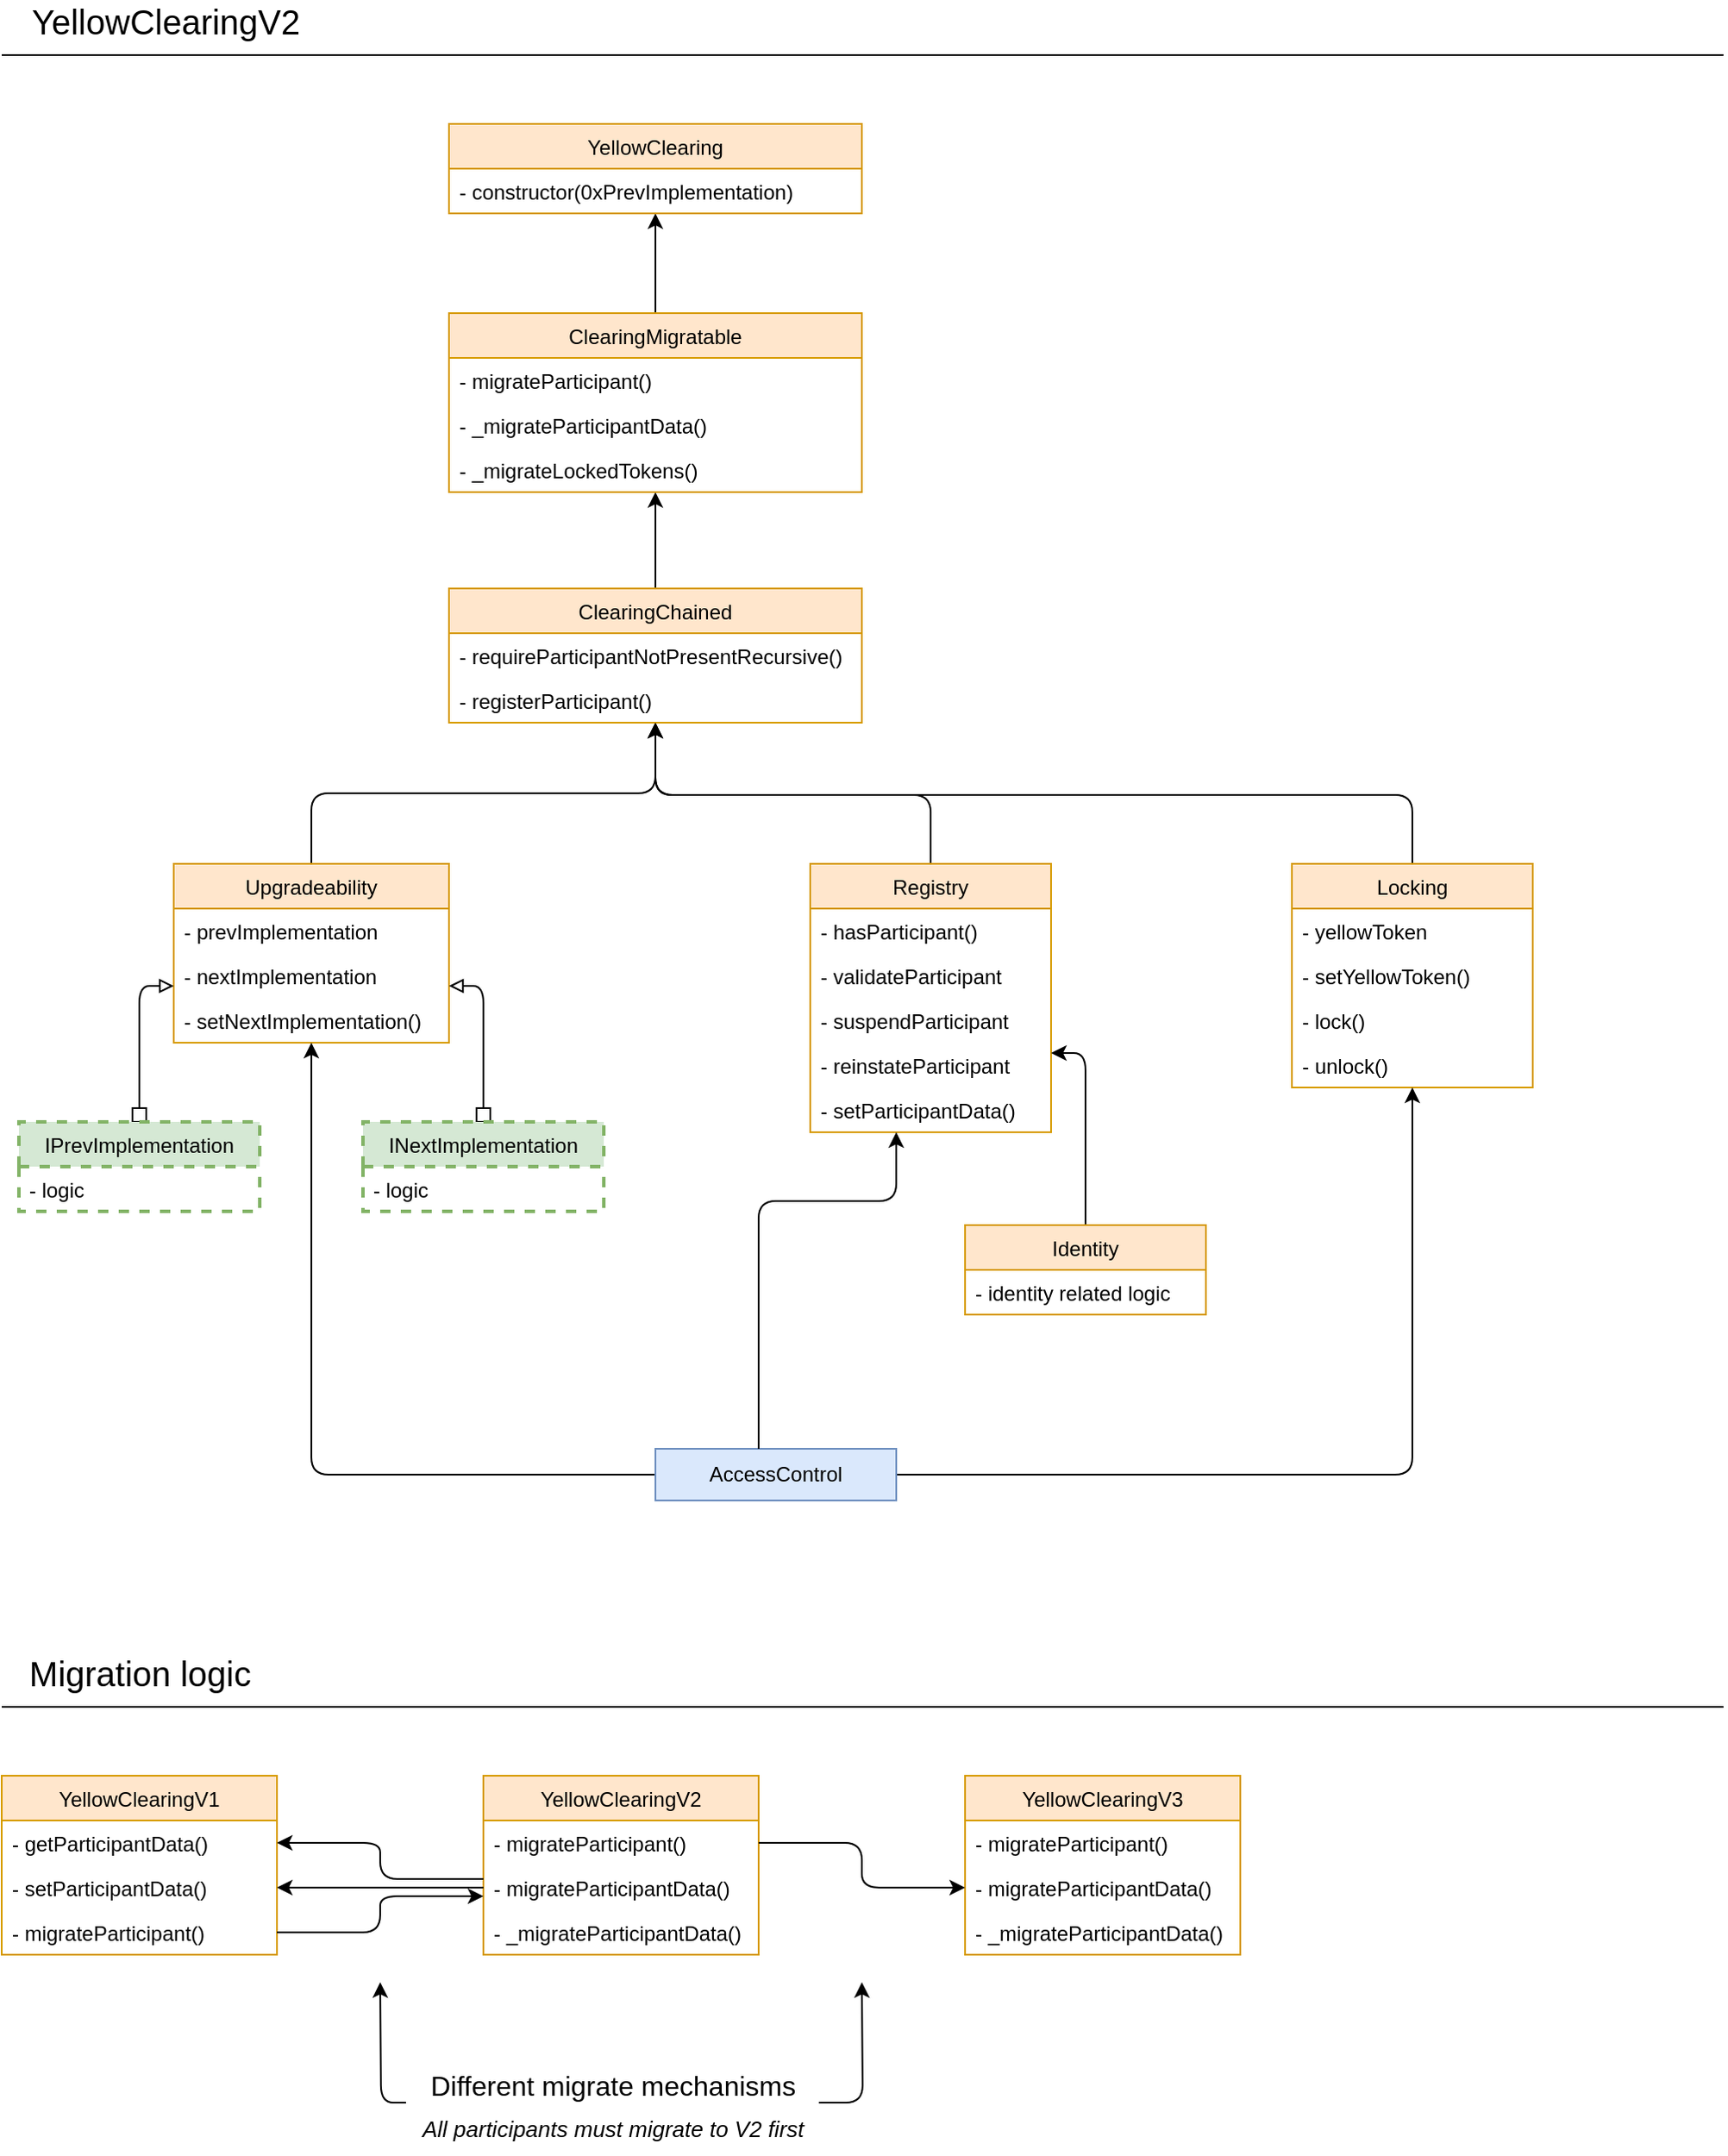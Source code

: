 <mxfile>
    <diagram id="poaGRXEQik0mPC6KGio3" name="Page-1">
        <mxGraphModel dx="781" dy="675" grid="1" gridSize="10" guides="1" tooltips="1" connect="1" arrows="1" fold="1" page="1" pageScale="1" pageWidth="827" pageHeight="1169" math="0" shadow="0">
            <root>
                <mxCell id="0"/>
                <mxCell id="1" parent="0"/>
                <mxCell id="48" style="edgeStyle=orthogonalEdgeStyle;html=1;startArrow=none;startFill=0;endArrow=classic;endFill=1;" edge="1" parent="1" source="9" target="22">
                    <mxGeometry relative="1" as="geometry"/>
                </mxCell>
                <mxCell id="9" value="Upgradeability" style="swimlane;fontStyle=0;childLayout=stackLayout;horizontal=1;startSize=26;fillColor=#ffe6cc;horizontalStack=0;resizeParent=1;resizeParentMax=0;resizeLast=0;collapsible=1;marginBottom=0;strokeColor=#d79b00;swimlaneFillColor=default;" parent="1" vertex="1">
                    <mxGeometry x="100" y="510" width="160" height="104" as="geometry"/>
                </mxCell>
                <mxCell id="51" value="- prevImplementation" style="text;strokeColor=none;fillColor=none;align=left;verticalAlign=top;spacingLeft=4;spacingRight=4;overflow=hidden;rotatable=0;points=[[0,0.5],[1,0.5]];portConstraint=eastwest;" vertex="1" parent="9">
                    <mxGeometry y="26" width="160" height="26" as="geometry"/>
                </mxCell>
                <mxCell id="52" value="- nextImplementation" style="text;strokeColor=none;fillColor=none;align=left;verticalAlign=top;spacingLeft=4;spacingRight=4;overflow=hidden;rotatable=0;points=[[0,0.5],[1,0.5]];portConstraint=eastwest;" vertex="1" parent="9">
                    <mxGeometry y="52" width="160" height="26" as="geometry"/>
                </mxCell>
                <mxCell id="53" value="- setNextImplementation()" style="text;strokeColor=none;fillColor=none;align=left;verticalAlign=top;spacingLeft=4;spacingRight=4;overflow=hidden;rotatable=0;points=[[0,0.5],[1,0.5]];portConstraint=eastwest;" vertex="1" parent="9">
                    <mxGeometry y="78" width="160" height="26" as="geometry"/>
                </mxCell>
                <mxCell id="38" style="edgeStyle=orthogonalEdgeStyle;html=1;startArrow=box;startFill=0;endArrow=block;endFill=0;" edge="1" parent="1" source="12" target="9">
                    <mxGeometry relative="1" as="geometry">
                        <Array as="points">
                            <mxPoint x="80" y="581"/>
                            <mxPoint x="150" y="581"/>
                        </Array>
                    </mxGeometry>
                </mxCell>
                <mxCell id="12" value="IPrevImplementation" style="swimlane;fontStyle=0;childLayout=stackLayout;horizontal=1;startSize=26;fillColor=#d5e8d4;horizontalStack=0;resizeParent=1;resizeParentMax=0;resizeLast=0;collapsible=1;marginBottom=0;strokeColor=#82b366;swimlaneFillColor=default;strokeWidth=2;dashed=1;" parent="1" vertex="1">
                    <mxGeometry x="10" y="660" width="140" height="52" as="geometry"/>
                </mxCell>
                <mxCell id="13" value="- logic" style="text;strokeColor=none;fillColor=none;align=left;verticalAlign=top;spacingLeft=4;spacingRight=4;overflow=hidden;rotatable=0;points=[[0,0.5],[1,0.5]];portConstraint=eastwest;" parent="12" vertex="1">
                    <mxGeometry y="26" width="140" height="26" as="geometry"/>
                </mxCell>
                <mxCell id="50" style="edgeStyle=orthogonalEdgeStyle;html=1;startArrow=none;startFill=0;endArrow=classic;endFill=1;" edge="1" parent="1" source="16" target="22">
                    <mxGeometry relative="1" as="geometry">
                        <Array as="points">
                            <mxPoint x="820" y="470"/>
                            <mxPoint x="380" y="470"/>
                        </Array>
                    </mxGeometry>
                </mxCell>
                <mxCell id="16" value="Locking" style="swimlane;fontStyle=0;childLayout=stackLayout;horizontal=1;startSize=26;fillColor=#ffe6cc;horizontalStack=0;resizeParent=1;resizeParentMax=0;resizeLast=0;collapsible=1;marginBottom=0;strokeColor=#d79b00;swimlaneFillColor=default;" parent="1" vertex="1">
                    <mxGeometry x="750" y="510" width="140" height="130" as="geometry"/>
                </mxCell>
                <mxCell id="64" value="- yellowToken" style="text;strokeColor=none;fillColor=none;align=left;verticalAlign=top;spacingLeft=4;spacingRight=4;overflow=hidden;rotatable=0;points=[[0,0.5],[1,0.5]];portConstraint=eastwest;" vertex="1" parent="16">
                    <mxGeometry y="26" width="140" height="26" as="geometry"/>
                </mxCell>
                <mxCell id="65" value="- setYellowToken()" style="text;strokeColor=none;fillColor=none;align=left;verticalAlign=top;spacingLeft=4;spacingRight=4;overflow=hidden;rotatable=0;points=[[0,0.5],[1,0.5]];portConstraint=eastwest;" vertex="1" parent="16">
                    <mxGeometry y="52" width="140" height="26" as="geometry"/>
                </mxCell>
                <mxCell id="66" value="- lock()" style="text;strokeColor=none;fillColor=none;align=left;verticalAlign=top;spacingLeft=4;spacingRight=4;overflow=hidden;rotatable=0;points=[[0,0.5],[1,0.5]];portConstraint=eastwest;" vertex="1" parent="16">
                    <mxGeometry y="78" width="140" height="26" as="geometry"/>
                </mxCell>
                <mxCell id="67" value="- unlock()" style="text;strokeColor=none;fillColor=none;align=left;verticalAlign=top;spacingLeft=4;spacingRight=4;overflow=hidden;rotatable=0;points=[[0,0.5],[1,0.5]];portConstraint=eastwest;" vertex="1" parent="16">
                    <mxGeometry y="104" width="140" height="26" as="geometry"/>
                </mxCell>
                <mxCell id="77" style="edgeStyle=orthogonalEdgeStyle;html=1;startArrow=none;startFill=0;endArrow=classic;endFill=1;" edge="1" parent="1" source="22" target="70">
                    <mxGeometry relative="1" as="geometry"/>
                </mxCell>
                <mxCell id="22" value="ClearingChained" style="swimlane;fontStyle=0;childLayout=stackLayout;horizontal=1;startSize=26;fillColor=#ffe6cc;horizontalStack=0;resizeParent=1;resizeParentMax=0;resizeLast=0;collapsible=1;marginBottom=0;strokeColor=#d79b00;swimlaneFillColor=default;" parent="1" vertex="1">
                    <mxGeometry x="260" y="350" width="240" height="78" as="geometry"/>
                </mxCell>
                <mxCell id="68" value="- requireParticipantNotPresentRecursive()" style="text;strokeColor=none;fillColor=none;align=left;verticalAlign=top;spacingLeft=4;spacingRight=4;overflow=hidden;rotatable=0;points=[[0,0.5],[1,0.5]];portConstraint=eastwest;" vertex="1" parent="22">
                    <mxGeometry y="26" width="240" height="26" as="geometry"/>
                </mxCell>
                <mxCell id="69" value="- registerParticipant()" style="text;strokeColor=none;fillColor=none;align=left;verticalAlign=top;spacingLeft=4;spacingRight=4;overflow=hidden;rotatable=0;points=[[0,0.5],[1,0.5]];portConstraint=eastwest;" vertex="1" parent="22">
                    <mxGeometry y="52" width="240" height="26" as="geometry"/>
                </mxCell>
                <mxCell id="49" style="edgeStyle=orthogonalEdgeStyle;html=1;startArrow=none;startFill=0;endArrow=classic;endFill=1;" edge="1" parent="1" source="23" target="22">
                    <mxGeometry relative="1" as="geometry">
                        <Array as="points">
                            <mxPoint x="540" y="470"/>
                            <mxPoint x="380" y="470"/>
                        </Array>
                    </mxGeometry>
                </mxCell>
                <mxCell id="23" value="Registry" style="swimlane;fontStyle=0;childLayout=stackLayout;horizontal=1;startSize=26;fillColor=#ffe6cc;horizontalStack=0;resizeParent=1;resizeParentMax=0;resizeLast=0;collapsible=1;marginBottom=0;strokeColor=#d79b00;swimlaneFillColor=default;" parent="1" vertex="1">
                    <mxGeometry x="470" y="510" width="140" height="156" as="geometry"/>
                </mxCell>
                <mxCell id="62" value="- hasParticipant()" style="text;strokeColor=none;fillColor=none;align=left;verticalAlign=top;spacingLeft=4;spacingRight=4;overflow=hidden;rotatable=0;points=[[0,0.5],[1,0.5]];portConstraint=eastwest;" vertex="1" parent="23">
                    <mxGeometry y="26" width="140" height="26" as="geometry"/>
                </mxCell>
                <mxCell id="59" value="- validateParticipant" style="text;strokeColor=none;fillColor=none;align=left;verticalAlign=top;spacingLeft=4;spacingRight=4;overflow=hidden;rotatable=0;points=[[0,0.5],[1,0.5]];portConstraint=eastwest;" vertex="1" parent="23">
                    <mxGeometry y="52" width="140" height="26" as="geometry"/>
                </mxCell>
                <mxCell id="60" value="- suspendParticipant" style="text;strokeColor=none;fillColor=none;align=left;verticalAlign=top;spacingLeft=4;spacingRight=4;overflow=hidden;rotatable=0;points=[[0,0.5],[1,0.5]];portConstraint=eastwest;" vertex="1" parent="23">
                    <mxGeometry y="78" width="140" height="26" as="geometry"/>
                </mxCell>
                <mxCell id="61" value="- reinstateParticipant" style="text;strokeColor=none;fillColor=none;align=left;verticalAlign=top;spacingLeft=4;spacingRight=4;overflow=hidden;rotatable=0;points=[[0,0.5],[1,0.5]];portConstraint=eastwest;" vertex="1" parent="23">
                    <mxGeometry y="104" width="140" height="26" as="geometry"/>
                </mxCell>
                <mxCell id="63" value="- setParticipantData()" style="text;strokeColor=none;fillColor=none;align=left;verticalAlign=top;spacingLeft=4;spacingRight=4;overflow=hidden;rotatable=0;points=[[0,0.5],[1,0.5]];portConstraint=eastwest;" vertex="1" parent="23">
                    <mxGeometry y="130" width="140" height="26" as="geometry"/>
                </mxCell>
                <mxCell id="47" style="edgeStyle=orthogonalEdgeStyle;html=1;startArrow=none;startFill=0;endArrow=classic;endFill=1;" edge="1" parent="1" source="33" target="23">
                    <mxGeometry relative="1" as="geometry">
                        <mxPoint x="610" y="830" as="sourcePoint"/>
                        <Array as="points">
                            <mxPoint x="630" y="620"/>
                            <mxPoint x="560" y="620"/>
                        </Array>
                    </mxGeometry>
                </mxCell>
                <mxCell id="33" value="Identity" style="swimlane;fontStyle=0;childLayout=stackLayout;horizontal=1;startSize=26;fillColor=#ffe6cc;horizontalStack=0;resizeParent=1;resizeParentMax=0;resizeLast=0;collapsible=1;marginBottom=0;strokeColor=#d79b00;swimlaneFillColor=default;" vertex="1" parent="1">
                    <mxGeometry x="560" y="720" width="140" height="52" as="geometry"/>
                </mxCell>
                <mxCell id="35" value="- identity related logic" style="text;strokeColor=none;fillColor=none;align=left;verticalAlign=top;spacingLeft=4;spacingRight=4;overflow=hidden;rotatable=0;points=[[0,0.5],[1,0.5]];portConstraint=eastwest;" vertex="1" parent="33">
                    <mxGeometry y="26" width="140" height="26" as="geometry"/>
                </mxCell>
                <mxCell id="39" style="edgeStyle=orthogonalEdgeStyle;html=1;startArrow=box;startFill=0;endArrow=block;endFill=0;" edge="1" parent="1" source="36" target="9">
                    <mxGeometry relative="1" as="geometry">
                        <Array as="points">
                            <mxPoint x="280" y="581"/>
                            <mxPoint x="210" y="581"/>
                        </Array>
                    </mxGeometry>
                </mxCell>
                <mxCell id="36" value="INextImplementation" style="swimlane;fontStyle=0;childLayout=stackLayout;horizontal=1;startSize=26;fillColor=#d5e8d4;horizontalStack=0;resizeParent=1;resizeParentMax=0;resizeLast=0;collapsible=1;marginBottom=0;strokeColor=#82b366;swimlaneFillColor=default;dashed=1;strokeWidth=2;" vertex="1" parent="1">
                    <mxGeometry x="210" y="660" width="140" height="52" as="geometry"/>
                </mxCell>
                <mxCell id="37" value="- logic" style="text;strokeColor=none;fillColor=none;align=left;verticalAlign=top;spacingLeft=4;spacingRight=4;overflow=hidden;rotatable=0;points=[[0,0.5],[1,0.5]];portConstraint=eastwest;" vertex="1" parent="36">
                    <mxGeometry y="26" width="140" height="26" as="geometry"/>
                </mxCell>
                <mxCell id="42" style="edgeStyle=orthogonalEdgeStyle;html=1;startArrow=none;startFill=0;endArrow=classic;endFill=1;" edge="1" parent="1" source="43" target="9">
                    <mxGeometry relative="1" as="geometry">
                        <mxPoint x="180" y="700" as="sourcePoint"/>
                    </mxGeometry>
                </mxCell>
                <mxCell id="58" style="edgeStyle=orthogonalEdgeStyle;html=1;startArrow=none;startFill=0;endArrow=classic;endFill=1;" edge="1" parent="1" source="43" target="16">
                    <mxGeometry relative="1" as="geometry"/>
                </mxCell>
                <mxCell id="43" value="AccessControl" style="rounded=0;whiteSpace=wrap;html=1;strokeWidth=1;fillColor=#dae8fc;strokeColor=#6c8ebf;" vertex="1" parent="1">
                    <mxGeometry x="380" y="850" width="140" height="30" as="geometry"/>
                </mxCell>
                <mxCell id="55" style="edgeStyle=orthogonalEdgeStyle;html=1;startArrow=none;startFill=0;endArrow=classic;endFill=1;" edge="1" parent="1" source="43" target="23">
                    <mxGeometry relative="1" as="geometry">
                        <mxPoint x="630" y="616" as="sourcePoint"/>
                        <Array as="points">
                            <mxPoint x="440" y="706"/>
                            <mxPoint x="520" y="706"/>
                        </Array>
                    </mxGeometry>
                </mxCell>
                <mxCell id="82" style="edgeStyle=orthogonalEdgeStyle;html=1;startArrow=none;startFill=0;endArrow=classic;endFill=1;" edge="1" parent="1" source="70" target="78">
                    <mxGeometry relative="1" as="geometry"/>
                </mxCell>
                <mxCell id="70" value="ClearingMigratable" style="swimlane;fontStyle=0;childLayout=stackLayout;horizontal=1;startSize=26;fillColor=#ffe6cc;horizontalStack=0;resizeParent=1;resizeParentMax=0;resizeLast=0;collapsible=1;marginBottom=0;strokeColor=#d79b00;swimlaneFillColor=default;" vertex="1" parent="1">
                    <mxGeometry x="260" y="190" width="240" height="104" as="geometry"/>
                </mxCell>
                <mxCell id="71" value="- migrateParticipant()" style="text;strokeColor=none;fillColor=none;align=left;verticalAlign=top;spacingLeft=4;spacingRight=4;overflow=hidden;rotatable=0;points=[[0,0.5],[1,0.5]];portConstraint=eastwest;" vertex="1" parent="70">
                    <mxGeometry y="26" width="240" height="26" as="geometry"/>
                </mxCell>
                <mxCell id="72" value="- _migrateParticipantData()" style="text;strokeColor=none;fillColor=none;align=left;verticalAlign=top;spacingLeft=4;spacingRight=4;overflow=hidden;rotatable=0;points=[[0,0.5],[1,0.5]];portConstraint=eastwest;" vertex="1" parent="70">
                    <mxGeometry y="52" width="240" height="26" as="geometry"/>
                </mxCell>
                <mxCell id="76" value="- _migrateLockedTokens()" style="text;strokeColor=none;fillColor=none;align=left;verticalAlign=top;spacingLeft=4;spacingRight=4;overflow=hidden;rotatable=0;points=[[0,0.5],[1,0.5]];portConstraint=eastwest;" vertex="1" parent="70">
                    <mxGeometry y="78" width="240" height="26" as="geometry"/>
                </mxCell>
                <mxCell id="78" value="YellowClearing" style="swimlane;fontStyle=0;childLayout=stackLayout;horizontal=1;startSize=26;fillColor=#ffe6cc;horizontalStack=0;resizeParent=1;resizeParentMax=0;resizeLast=0;collapsible=1;marginBottom=0;strokeColor=#d79b00;swimlaneFillColor=default;" vertex="1" parent="1">
                    <mxGeometry x="260" y="80" width="240" height="52" as="geometry"/>
                </mxCell>
                <mxCell id="79" value="- constructor(0xPrevImplementation)" style="text;strokeColor=none;fillColor=none;align=left;verticalAlign=top;spacingLeft=4;spacingRight=4;overflow=hidden;rotatable=0;points=[[0,0.5],[1,0.5]];portConstraint=eastwest;" vertex="1" parent="78">
                    <mxGeometry y="26" width="240" height="26" as="geometry"/>
                </mxCell>
                <mxCell id="83" value="YellowClearingV1" style="swimlane;fontStyle=0;childLayout=stackLayout;horizontal=1;startSize=26;fillColor=#ffe6cc;horizontalStack=0;resizeParent=1;resizeParentMax=0;resizeLast=0;collapsible=1;marginBottom=0;strokeColor=#d79b00;swimlaneFillColor=default;" vertex="1" parent="1">
                    <mxGeometry y="1040" width="160" height="104" as="geometry"/>
                </mxCell>
                <mxCell id="103" value="- getParticipantData()" style="text;strokeColor=none;fillColor=none;align=left;verticalAlign=top;spacingLeft=4;spacingRight=4;overflow=hidden;rotatable=0;points=[[0,0.5],[1,0.5]];portConstraint=eastwest;" vertex="1" parent="83">
                    <mxGeometry y="26" width="160" height="26" as="geometry"/>
                </mxCell>
                <mxCell id="104" value="- setParticipantData()" style="text;strokeColor=none;fillColor=none;align=left;verticalAlign=top;spacingLeft=4;spacingRight=4;overflow=hidden;rotatable=0;points=[[0,0.5],[1,0.5]];portConstraint=eastwest;" vertex="1" parent="83">
                    <mxGeometry y="52" width="160" height="26" as="geometry"/>
                </mxCell>
                <mxCell id="84" value="- migrateParticipant()" style="text;strokeColor=none;fillColor=none;align=left;verticalAlign=top;spacingLeft=4;spacingRight=4;overflow=hidden;rotatable=0;points=[[0,0.5],[1,0.5]];portConstraint=eastwest;" vertex="1" parent="83">
                    <mxGeometry y="78" width="160" height="26" as="geometry"/>
                </mxCell>
                <mxCell id="87" value="&lt;font style=&quot;font-size: 20px&quot;&gt;&lt;span&gt;YellowClearingV2&lt;/span&gt;&lt;/font&gt;" style="text;html=1;align=center;verticalAlign=middle;resizable=0;points=[];autosize=1;strokeColor=none;fillColor=none;fontStyle=0" vertex="1" parent="1">
                    <mxGeometry x="10" y="10" width="170" height="20" as="geometry"/>
                </mxCell>
                <mxCell id="88" value="&lt;span style=&quot;font-size: 20px&quot;&gt;&lt;span&gt;Migration logic&lt;/span&gt;&lt;/span&gt;" style="text;html=1;align=center;verticalAlign=middle;resizable=0;points=[];autosize=1;strokeColor=none;fillColor=none;fontStyle=0" vertex="1" parent="1">
                    <mxGeometry x="10" y="970" width="140" height="20" as="geometry"/>
                </mxCell>
                <mxCell id="91" value="YellowClearingV2" style="swimlane;fontStyle=0;childLayout=stackLayout;horizontal=1;startSize=26;fillColor=#ffe6cc;horizontalStack=0;resizeParent=1;resizeParentMax=0;resizeLast=0;collapsible=1;marginBottom=0;strokeColor=#d79b00;swimlaneFillColor=default;" vertex="1" parent="1">
                    <mxGeometry x="280" y="1040" width="160" height="104" as="geometry"/>
                </mxCell>
                <mxCell id="92" value="- migrateParticipant()" style="text;strokeColor=none;fillColor=none;align=left;verticalAlign=top;spacingLeft=4;spacingRight=4;overflow=hidden;rotatable=0;points=[[0,0.5],[1,0.5]];portConstraint=eastwest;" vertex="1" parent="91">
                    <mxGeometry y="26" width="160" height="26" as="geometry"/>
                </mxCell>
                <mxCell id="93" value="- migrateParticipantData()" style="text;strokeColor=none;fillColor=none;align=left;verticalAlign=top;spacingLeft=4;spacingRight=4;overflow=hidden;rotatable=0;points=[[0,0.5],[1,0.5]];portConstraint=eastwest;" vertex="1" parent="91">
                    <mxGeometry y="52" width="160" height="26" as="geometry"/>
                </mxCell>
                <mxCell id="96" value="- _migrateParticipantData()" style="text;strokeColor=none;fillColor=none;align=left;verticalAlign=top;spacingLeft=4;spacingRight=4;overflow=hidden;rotatable=0;points=[[0,0.5],[1,0.5]];portConstraint=eastwest;" vertex="1" parent="91">
                    <mxGeometry y="78" width="160" height="26" as="geometry"/>
                </mxCell>
                <mxCell id="94" value="" style="endArrow=none;html=1;fontSize=20;" edge="1" parent="1">
                    <mxGeometry width="50" height="50" relative="1" as="geometry">
                        <mxPoint y="40" as="sourcePoint"/>
                        <mxPoint x="1000.877" y="40" as="targetPoint"/>
                    </mxGeometry>
                </mxCell>
                <mxCell id="95" value="" style="endArrow=none;html=1;fontSize=20;" edge="1" parent="1">
                    <mxGeometry width="50" height="50" relative="1" as="geometry">
                        <mxPoint y="1000" as="sourcePoint"/>
                        <mxPoint x="1000.877" y="1000" as="targetPoint"/>
                    </mxGeometry>
                </mxCell>
                <mxCell id="97" style="edgeStyle=orthogonalEdgeStyle;html=1;fontSize=20;startArrow=none;startFill=0;endArrow=classic;endFill=1;" edge="1" parent="1" source="84" target="93">
                    <mxGeometry relative="1" as="geometry">
                        <Array as="points">
                            <mxPoint x="220" y="1131"/>
                            <mxPoint x="220" y="1110"/>
                        </Array>
                    </mxGeometry>
                </mxCell>
                <mxCell id="98" value="YellowClearingV3" style="swimlane;fontStyle=0;childLayout=stackLayout;horizontal=1;startSize=26;fillColor=#ffe6cc;horizontalStack=0;resizeParent=1;resizeParentMax=0;resizeLast=0;collapsible=1;marginBottom=0;strokeColor=#d79b00;swimlaneFillColor=default;" vertex="1" parent="1">
                    <mxGeometry x="560" y="1040" width="160" height="104" as="geometry"/>
                </mxCell>
                <mxCell id="99" value="- migrateParticipant()" style="text;strokeColor=none;fillColor=none;align=left;verticalAlign=top;spacingLeft=4;spacingRight=4;overflow=hidden;rotatable=0;points=[[0,0.5],[1,0.5]];portConstraint=eastwest;" vertex="1" parent="98">
                    <mxGeometry y="26" width="160" height="26" as="geometry"/>
                </mxCell>
                <mxCell id="100" value="- migrateParticipantData()" style="text;strokeColor=none;fillColor=none;align=left;verticalAlign=top;spacingLeft=4;spacingRight=4;overflow=hidden;rotatable=0;points=[[0,0.5],[1,0.5]];portConstraint=eastwest;" vertex="1" parent="98">
                    <mxGeometry y="52" width="160" height="26" as="geometry"/>
                </mxCell>
                <mxCell id="101" value="- _migrateParticipantData()" style="text;strokeColor=none;fillColor=none;align=left;verticalAlign=top;spacingLeft=4;spacingRight=4;overflow=hidden;rotatable=0;points=[[0,0.5],[1,0.5]];portConstraint=eastwest;" vertex="1" parent="98">
                    <mxGeometry y="78" width="160" height="26" as="geometry"/>
                </mxCell>
                <mxCell id="102" style="edgeStyle=orthogonalEdgeStyle;html=1;fontSize=20;startArrow=none;startFill=0;endArrow=classic;endFill=1;" edge="1" parent="1" source="92" target="100">
                    <mxGeometry relative="1" as="geometry"/>
                </mxCell>
                <mxCell id="105" style="edgeStyle=orthogonalEdgeStyle;html=1;fontSize=20;startArrow=none;startFill=0;endArrow=classic;endFill=1;" edge="1" parent="1" source="93" target="103">
                    <mxGeometry relative="1" as="geometry">
                        <Array as="points">
                            <mxPoint x="220" y="1100"/>
                            <mxPoint x="220" y="1079"/>
                        </Array>
                    </mxGeometry>
                </mxCell>
                <mxCell id="106" style="edgeStyle=orthogonalEdgeStyle;html=1;fontSize=20;startArrow=none;startFill=0;endArrow=classic;endFill=1;" edge="1" parent="1" source="93" target="104">
                    <mxGeometry relative="1" as="geometry"/>
                </mxCell>
                <mxCell id="108" style="edgeStyle=orthogonalEdgeStyle;html=1;fontSize=16;startArrow=none;startFill=0;endArrow=classic;endFill=1;" edge="1" parent="1" source="107">
                    <mxGeometry relative="1" as="geometry">
                        <mxPoint x="220" y="1160" as="targetPoint"/>
                    </mxGeometry>
                </mxCell>
                <mxCell id="109" style="edgeStyle=orthogonalEdgeStyle;html=1;fontSize=16;startArrow=none;startFill=0;endArrow=classic;endFill=1;" edge="1" parent="1" source="107">
                    <mxGeometry relative="1" as="geometry">
                        <mxPoint x="500" y="1160" as="targetPoint"/>
                    </mxGeometry>
                </mxCell>
                <mxCell id="107" value="&lt;font&gt;&lt;span style=&quot;font-size: 16px&quot;&gt;Different migrate mechanisms&lt;/span&gt;&lt;br&gt;&lt;font size=&quot;1&quot;&gt;&lt;i style=&quot;font-size: 13px&quot;&gt;All participants must migrate to V2 first&lt;/i&gt;&lt;/font&gt;&lt;br&gt;&lt;/font&gt;" style="text;html=1;align=center;verticalAlign=middle;resizable=0;points=[];autosize=1;strokeColor=none;fillColor=none;fontSize=20;" vertex="1" parent="1">
                    <mxGeometry x="235" y="1200" width="240" height="60" as="geometry"/>
                </mxCell>
            </root>
        </mxGraphModel>
    </diagram>
</mxfile>
